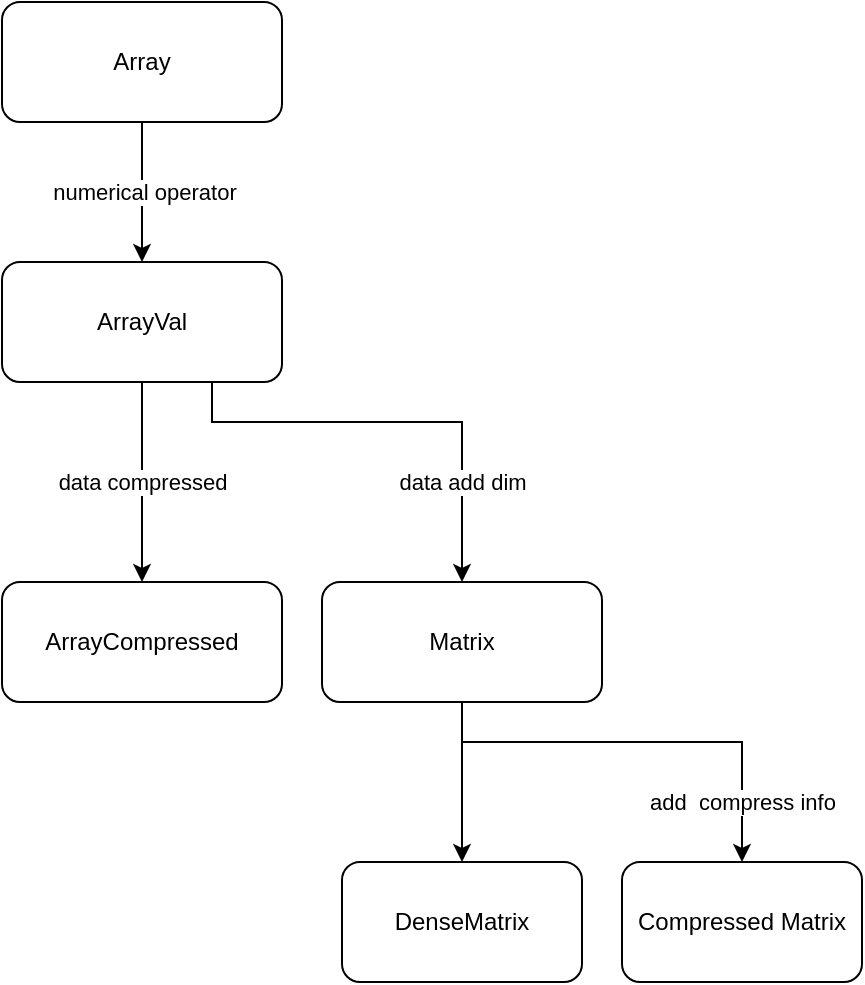 <mxfile version="16.6.1" type="github">
  <diagram id="Fwt9xINMEdIQ-sMLIJee" name="Page-1">
    <mxGraphModel dx="705" dy="412" grid="1" gridSize="10" guides="1" tooltips="1" connect="1" arrows="1" fold="1" page="1" pageScale="1" pageWidth="827" pageHeight="1169" math="0" shadow="0">
      <root>
        <mxCell id="0" />
        <mxCell id="1" parent="0" />
        <mxCell id="CBUE_pJmdGpuspK3hzhN-3" value="numerical operator" style="edgeStyle=orthogonalEdgeStyle;rounded=0;orthogonalLoop=1;jettySize=auto;html=1;" parent="1" source="CBUE_pJmdGpuspK3hzhN-2" edge="1">
          <mxGeometry relative="1" as="geometry">
            <mxPoint x="310" y="440" as="targetPoint" />
          </mxGeometry>
        </mxCell>
        <mxCell id="CBUE_pJmdGpuspK3hzhN-2" value="Array" style="rounded=1;whiteSpace=wrap;html=1;" parent="1" vertex="1">
          <mxGeometry x="240" y="310" width="140" height="60" as="geometry" />
        </mxCell>
        <mxCell id="CBUE_pJmdGpuspK3hzhN-6" value="data compressed" style="edgeStyle=orthogonalEdgeStyle;rounded=0;orthogonalLoop=1;jettySize=auto;html=1;entryX=0.5;entryY=0;entryDx=0;entryDy=0;" parent="1" source="CBUE_pJmdGpuspK3hzhN-4" target="CBUE_pJmdGpuspK3hzhN-5" edge="1">
          <mxGeometry relative="1" as="geometry" />
        </mxCell>
        <mxCell id="rBK04-TI6ftIsLtiBjv8-2" value="data add dim" style="edgeStyle=orthogonalEdgeStyle;rounded=0;orthogonalLoop=1;jettySize=auto;html=1;exitX=0.75;exitY=1;exitDx=0;exitDy=0;entryX=0.5;entryY=0;entryDx=0;entryDy=0;" edge="1" parent="1" source="CBUE_pJmdGpuspK3hzhN-4" target="rBK04-TI6ftIsLtiBjv8-1">
          <mxGeometry x="0.556" relative="1" as="geometry">
            <Array as="points">
              <mxPoint x="345" y="520" />
              <mxPoint x="470" y="520" />
            </Array>
            <mxPoint as="offset" />
          </mxGeometry>
        </mxCell>
        <mxCell id="CBUE_pJmdGpuspK3hzhN-4" value="ArrayVal" style="rounded=1;whiteSpace=wrap;html=1;" parent="1" vertex="1">
          <mxGeometry x="240" y="440" width="140" height="60" as="geometry" />
        </mxCell>
        <mxCell id="CBUE_pJmdGpuspK3hzhN-5" value="ArrayCompressed" style="rounded=1;whiteSpace=wrap;html=1;" parent="1" vertex="1">
          <mxGeometry x="240" y="600" width="140" height="60" as="geometry" />
        </mxCell>
        <mxCell id="rBK04-TI6ftIsLtiBjv8-4" value="" style="edgeStyle=orthogonalEdgeStyle;rounded=0;orthogonalLoop=1;jettySize=auto;html=1;" edge="1" parent="1" source="rBK04-TI6ftIsLtiBjv8-1" target="rBK04-TI6ftIsLtiBjv8-3">
          <mxGeometry relative="1" as="geometry" />
        </mxCell>
        <mxCell id="rBK04-TI6ftIsLtiBjv8-6" value="add&amp;nbsp; compress info" style="edgeStyle=orthogonalEdgeStyle;rounded=0;orthogonalLoop=1;jettySize=auto;html=1;exitX=0.5;exitY=1;exitDx=0;exitDy=0;" edge="1" parent="1" source="rBK04-TI6ftIsLtiBjv8-1" target="rBK04-TI6ftIsLtiBjv8-5">
          <mxGeometry x="0.727" relative="1" as="geometry">
            <Array as="points">
              <mxPoint x="470" y="680" />
              <mxPoint x="610" y="680" />
            </Array>
            <mxPoint as="offset" />
          </mxGeometry>
        </mxCell>
        <mxCell id="rBK04-TI6ftIsLtiBjv8-1" value="Matrix" style="rounded=1;whiteSpace=wrap;html=1;" vertex="1" parent="1">
          <mxGeometry x="400" y="600" width="140" height="60" as="geometry" />
        </mxCell>
        <mxCell id="rBK04-TI6ftIsLtiBjv8-3" value="DenseMatrix" style="whiteSpace=wrap;html=1;rounded=1;" vertex="1" parent="1">
          <mxGeometry x="410" y="740" width="120" height="60" as="geometry" />
        </mxCell>
        <mxCell id="rBK04-TI6ftIsLtiBjv8-5" value="Compressed Matrix" style="whiteSpace=wrap;html=1;rounded=1;" vertex="1" parent="1">
          <mxGeometry x="550" y="740" width="120" height="60" as="geometry" />
        </mxCell>
      </root>
    </mxGraphModel>
  </diagram>
</mxfile>
